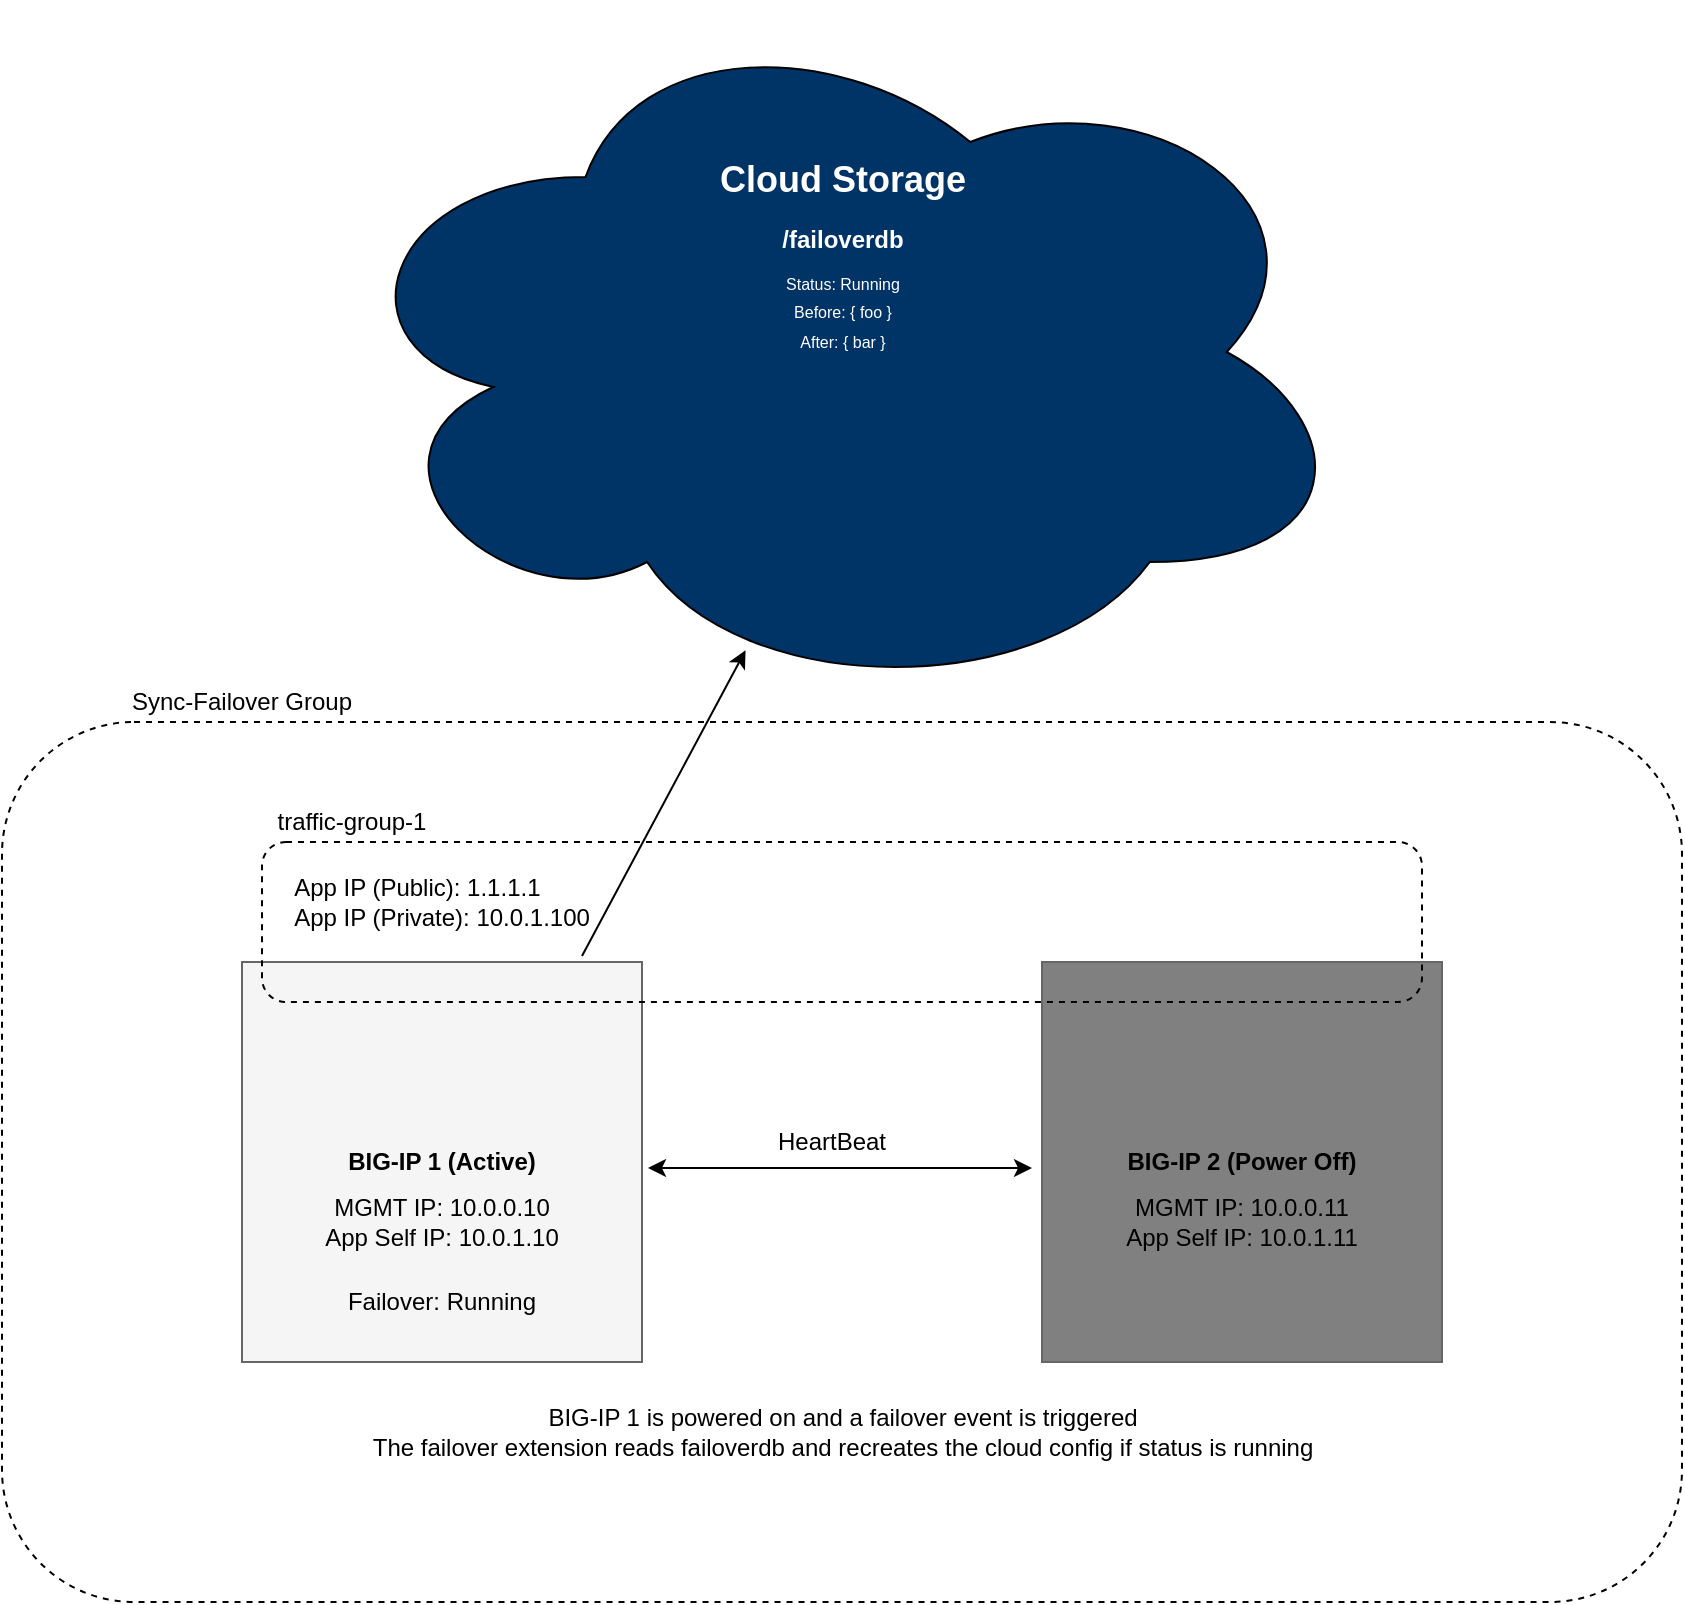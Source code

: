 <mxfile version="11.0.5" type="device"><diagram id="tMUkxCINTyS9KKYcYrcU" name="Page-1"><mxGraphModel dx="1446" dy="1069" grid="1" gridSize="10" guides="1" tooltips="1" connect="1" arrows="1" fold="1" page="1" pageScale="1" pageWidth="1100" pageHeight="850" math="0" shadow="0"><root><mxCell id="0"/><mxCell id="1" parent="0"/><mxCell id="y93EKIPOFM56qfYU_MRa-1" value="" style="rounded=1;whiteSpace=wrap;html=1;dashed=1;fillColor=none;" vertex="1" parent="1"><mxGeometry x="120" y="371" width="840" height="440" as="geometry"/></mxCell><mxCell id="y93EKIPOFM56qfYU_MRa-2" value="" style="verticalLabelPosition=bottom;verticalAlign=top;html=1;shape=mxgraph.basic.rect;fillColor=#F5F5F5;fillColor2=none;strokeColor=#666666;strokeWidth=1;size=20;indent=5;fontColor=#333333;" vertex="1" parent="1"><mxGeometry x="240" y="491" width="200" height="200" as="geometry"/></mxCell><mxCell id="y93EKIPOFM56qfYU_MRa-3" value="" style="verticalLabelPosition=bottom;verticalAlign=top;html=1;shape=mxgraph.basic.rect;fillColor=#808080;fillColor2=none;strokeColor=#666666;strokeWidth=1;size=20;indent=5;fontColor=#333333;" vertex="1" parent="1"><mxGeometry x="640" y="491" width="200" height="200" as="geometry"/></mxCell><mxCell id="y93EKIPOFM56qfYU_MRa-4" value="" style="endArrow=classic;startArrow=classic;html=1;exitX=1.015;exitY=0.515;exitDx=0;exitDy=0;exitPerimeter=0;" edge="1" parent="1" source="y93EKIPOFM56qfYU_MRa-2"><mxGeometry width="50" height="50" relative="1" as="geometry"><mxPoint x="480" y="596" as="sourcePoint"/><mxPoint x="635" y="594" as="targetPoint"/></mxGeometry></mxCell><mxCell id="y93EKIPOFM56qfYU_MRa-5" value="&lt;b&gt;BIG-IP 1 (Active)&lt;/b&gt;" style="text;html=1;strokeColor=none;fillColor=none;align=center;verticalAlign=middle;whiteSpace=wrap;rounded=0;" vertex="1" parent="1"><mxGeometry x="280" y="571" width="120" height="40" as="geometry"/></mxCell><mxCell id="y93EKIPOFM56qfYU_MRa-6" value="&lt;b&gt;BIG-IP 2 (Power Off)&lt;/b&gt;" style="text;html=1;strokeColor=none;fillColor=none;align=center;verticalAlign=middle;whiteSpace=wrap;rounded=0;" vertex="1" parent="1"><mxGeometry x="680" y="571" width="120" height="40" as="geometry"/></mxCell><mxCell id="y93EKIPOFM56qfYU_MRa-7" value="MGMT IP: 10.0.0.10&lt;br&gt;App Self IP: 10.0.1.10&lt;br&gt;" style="text;html=1;strokeColor=none;fillColor=none;align=center;verticalAlign=middle;whiteSpace=wrap;rounded=0;" vertex="1" parent="1"><mxGeometry x="280" y="601" width="120" height="40" as="geometry"/></mxCell><mxCell id="y93EKIPOFM56qfYU_MRa-8" value="MGMT IP: 10.0.0.11&lt;br&gt;App Self IP: 10.0.1.11&lt;br&gt;" style="text;html=1;strokeColor=none;fillColor=none;align=center;verticalAlign=middle;whiteSpace=wrap;rounded=0;" vertex="1" parent="1"><mxGeometry x="680" y="601" width="120" height="40" as="geometry"/></mxCell><mxCell id="y93EKIPOFM56qfYU_MRa-9" value="Sync-Failover Group" style="text;html=1;strokeColor=none;fillColor=none;align=center;verticalAlign=middle;whiteSpace=wrap;rounded=0;" vertex="1" parent="1"><mxGeometry x="170" y="351" width="140" height="20" as="geometry"/></mxCell><mxCell id="y93EKIPOFM56qfYU_MRa-10" value="traffic-group-1" style="text;html=1;strokeColor=none;fillColor=none;align=center;verticalAlign=middle;whiteSpace=wrap;rounded=0;dashed=1;" vertex="1" parent="1"><mxGeometry x="250" y="411" width="90" height="20" as="geometry"/></mxCell><mxCell id="y93EKIPOFM56qfYU_MRa-11" value="" style="rounded=1;whiteSpace=wrap;html=1;strokeColor=#000000;fillColor=none;dashed=1;" vertex="1" parent="1"><mxGeometry x="250" y="431" width="580" height="80" as="geometry"/></mxCell><mxCell id="y93EKIPOFM56qfYU_MRa-12" value="&lt;div style=&quot;text-align: left&quot;&gt;App IP (Public): 1.1.1.1&lt;br&gt;&lt;/div&gt;&lt;div&gt;&lt;div style=&quot;text-align: left&quot;&gt;App IP (Private): 10.0.1.100&lt;/div&gt;&lt;/div&gt;" style="text;html=1;strokeColor=none;fillColor=none;align=center;verticalAlign=middle;whiteSpace=wrap;rounded=0;dashed=1;" vertex="1" parent="1"><mxGeometry x="235" y="441" width="210" height="40" as="geometry"/></mxCell><mxCell id="y93EKIPOFM56qfYU_MRa-13" value="HeartBeat" style="text;html=1;strokeColor=none;fillColor=none;align=center;verticalAlign=middle;whiteSpace=wrap;rounded=0;dashed=1;" vertex="1" parent="1"><mxGeometry x="490" y="571" width="90" height="20" as="geometry"/></mxCell><mxCell id="y93EKIPOFM56qfYU_MRa-15" value="Failover: Running" style="text;html=1;strokeColor=none;fillColor=none;align=center;verticalAlign=middle;whiteSpace=wrap;rounded=0;" vertex="1" parent="1"><mxGeometry x="280" y="641" width="120" height="40" as="geometry"/></mxCell><mxCell id="y93EKIPOFM56qfYU_MRa-16" value="BIG-IP 1 is powered on and a failover event is triggered&lt;br&gt;The failover extension reads failoverdb and recreates the cloud config if status is running" style="text;html=1;resizable=0;autosize=1;align=center;verticalAlign=middle;points=[];fillColor=none;strokeColor=none;rounded=0;" vertex="1" parent="1"><mxGeometry x="295" y="711" width="490" height="30" as="geometry"/></mxCell><mxCell id="y93EKIPOFM56qfYU_MRa-17" value="" style="ellipse;shape=cloud;whiteSpace=wrap;html=1;fillColor=#003366;" vertex="1" parent="1"><mxGeometry x="283.5" y="11" width="513" height="350" as="geometry"/></mxCell><mxCell id="y93EKIPOFM56qfYU_MRa-18" value="&lt;font color=&quot;#ffffff&quot; style=&quot;font-size: 18px&quot;&gt;&lt;b&gt;Cloud Storage&lt;/b&gt;&lt;/font&gt;" style="text;html=1;resizable=0;autosize=1;align=center;verticalAlign=middle;points=[];fillColor=none;strokeColor=none;rounded=0;" vertex="1" parent="1"><mxGeometry x="470" y="90" width="140" height="20" as="geometry"/></mxCell><mxCell id="y93EKIPOFM56qfYU_MRa-19" value="&lt;b&gt;&lt;font color=&quot;#ffffff&quot;&gt;/failoverdb&lt;/font&gt;&lt;/b&gt;" style="text;html=1;resizable=0;autosize=1;align=center;verticalAlign=middle;points=[];fillColor=none;strokeColor=none;rounded=0;" vertex="1" parent="1"><mxGeometry x="500" y="120" width="80" height="20" as="geometry"/></mxCell><mxCell id="y93EKIPOFM56qfYU_MRa-20" value="" style="endArrow=classic;html=1;entryX=0.406;entryY=0.926;entryDx=0;entryDy=0;entryPerimeter=0;" edge="1" parent="1" target="y93EKIPOFM56qfYU_MRa-17"><mxGeometry width="50" height="50" relative="1" as="geometry"><mxPoint x="410" y="488" as="sourcePoint"/><mxPoint x="770" y="441" as="targetPoint"/></mxGeometry></mxCell><mxCell id="y93EKIPOFM56qfYU_MRa-21" value="&lt;font color=&quot;#ffffff&quot; style=&quot;font-size: 8px&quot;&gt;Status: Running&lt;br&gt;Before: { foo }&lt;br&gt;After: { bar }&lt;br&gt;&lt;/font&gt;" style="text;html=1;resizable=0;autosize=1;align=center;verticalAlign=middle;points=[];fillColor=none;strokeColor=none;rounded=0;" vertex="1" parent="1"><mxGeometry x="505" y="140" width="70" height="50" as="geometry"/></mxCell></root></mxGraphModel></diagram></mxfile>